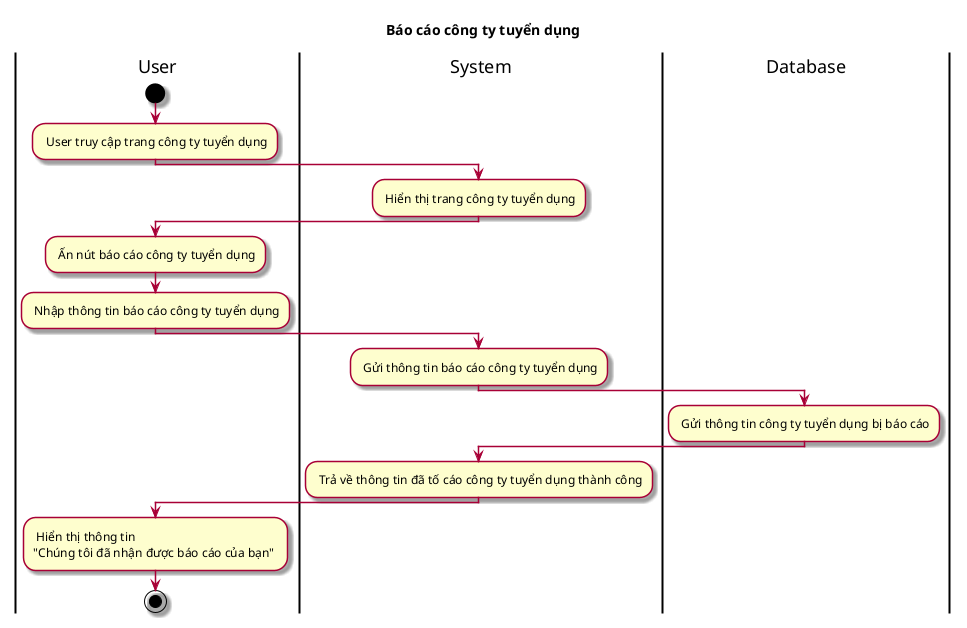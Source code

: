 @startuml ActBaoCaoCongTyTuyenDung
skin rose
title Báo cáo công ty tuyển dụng
|User|
start
: User truy cập trang công ty tuyển dụng;
|System|
: Hiển thị trang công ty tuyển dụng;
|User|
: Ấn nút báo cáo công ty tuyển dụng;
: Nhập thông tin báo cáo công ty tuyển dụng;
|System|
: Gửi thông tin báo cáo công ty tuyển dụng;
|Database|
: Gửi thông tin công ty tuyển dụng bị báo cáo;
|System|
: Trả về thông tin đã tố cáo công ty tuyển dụng thành công;
|User|
: Hiển thị thông tin \n"Chúng tôi đã nhận được báo cáo của bạn" ;

stop

@enduml